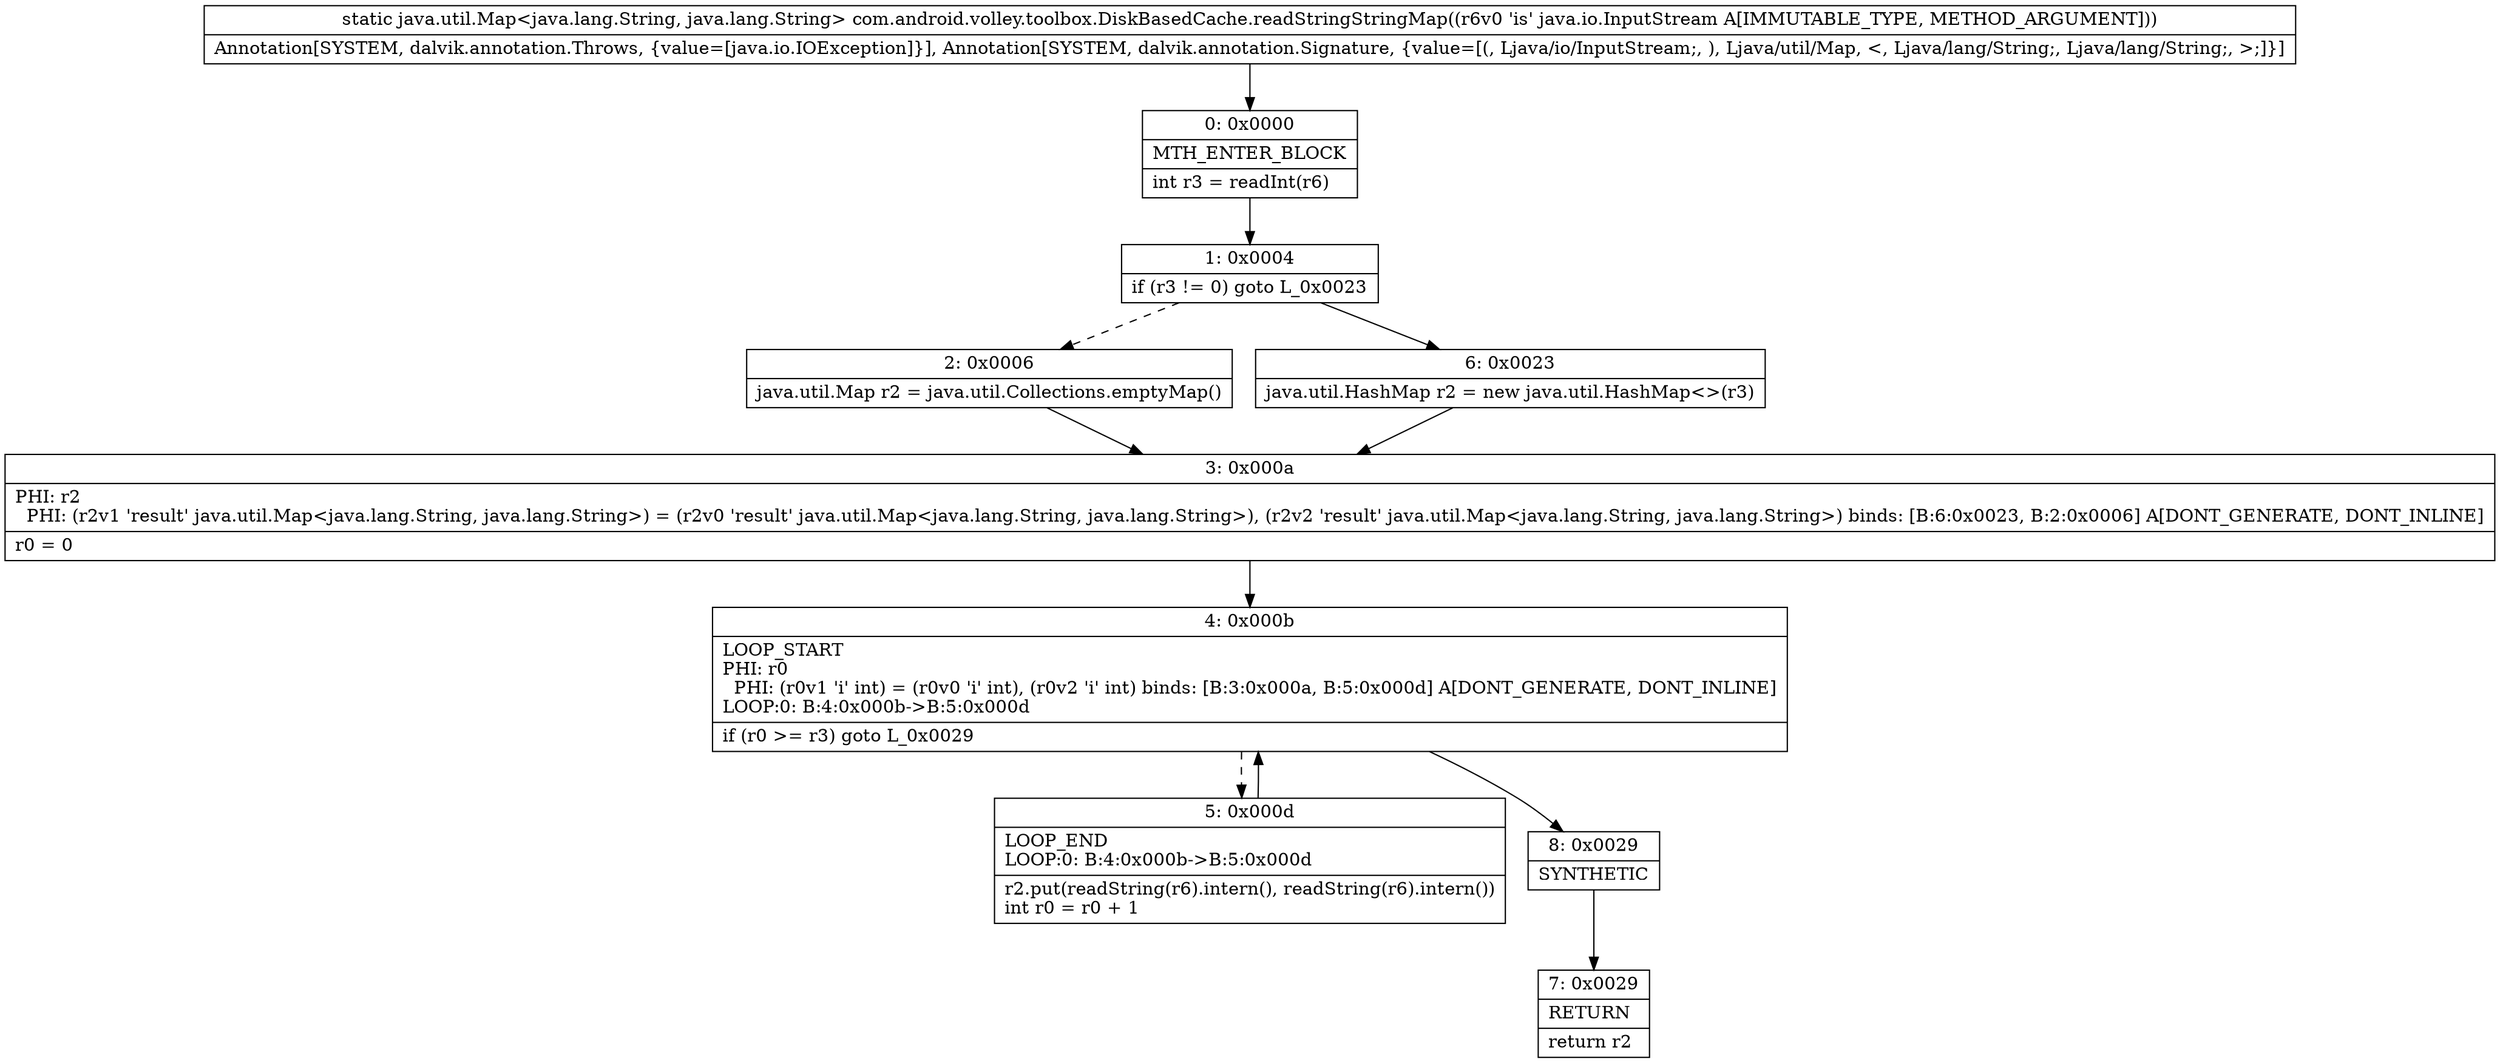 digraph "CFG forcom.android.volley.toolbox.DiskBasedCache.readStringStringMap(Ljava\/io\/InputStream;)Ljava\/util\/Map;" {
Node_0 [shape=record,label="{0\:\ 0x0000|MTH_ENTER_BLOCK\l|int r3 = readInt(r6)\l}"];
Node_1 [shape=record,label="{1\:\ 0x0004|if (r3 != 0) goto L_0x0023\l}"];
Node_2 [shape=record,label="{2\:\ 0x0006|java.util.Map r2 = java.util.Collections.emptyMap()\l}"];
Node_3 [shape=record,label="{3\:\ 0x000a|PHI: r2 \l  PHI: (r2v1 'result' java.util.Map\<java.lang.String, java.lang.String\>) = (r2v0 'result' java.util.Map\<java.lang.String, java.lang.String\>), (r2v2 'result' java.util.Map\<java.lang.String, java.lang.String\>) binds: [B:6:0x0023, B:2:0x0006] A[DONT_GENERATE, DONT_INLINE]\l|r0 = 0\l}"];
Node_4 [shape=record,label="{4\:\ 0x000b|LOOP_START\lPHI: r0 \l  PHI: (r0v1 'i' int) = (r0v0 'i' int), (r0v2 'i' int) binds: [B:3:0x000a, B:5:0x000d] A[DONT_GENERATE, DONT_INLINE]\lLOOP:0: B:4:0x000b\-\>B:5:0x000d\l|if (r0 \>= r3) goto L_0x0029\l}"];
Node_5 [shape=record,label="{5\:\ 0x000d|LOOP_END\lLOOP:0: B:4:0x000b\-\>B:5:0x000d\l|r2.put(readString(r6).intern(), readString(r6).intern())\lint r0 = r0 + 1\l}"];
Node_6 [shape=record,label="{6\:\ 0x0023|java.util.HashMap r2 = new java.util.HashMap\<\>(r3)\l}"];
Node_7 [shape=record,label="{7\:\ 0x0029|RETURN\l|return r2\l}"];
Node_8 [shape=record,label="{8\:\ 0x0029|SYNTHETIC\l}"];
MethodNode[shape=record,label="{static java.util.Map\<java.lang.String, java.lang.String\> com.android.volley.toolbox.DiskBasedCache.readStringStringMap((r6v0 'is' java.io.InputStream A[IMMUTABLE_TYPE, METHOD_ARGUMENT]))  | Annotation[SYSTEM, dalvik.annotation.Throws, \{value=[java.io.IOException]\}], Annotation[SYSTEM, dalvik.annotation.Signature, \{value=[(, Ljava\/io\/InputStream;, ), Ljava\/util\/Map, \<, Ljava\/lang\/String;, Ljava\/lang\/String;, \>;]\}]\l}"];
MethodNode -> Node_0;
Node_0 -> Node_1;
Node_1 -> Node_2[style=dashed];
Node_1 -> Node_6;
Node_2 -> Node_3;
Node_3 -> Node_4;
Node_4 -> Node_5[style=dashed];
Node_4 -> Node_8;
Node_5 -> Node_4;
Node_6 -> Node_3;
Node_8 -> Node_7;
}

